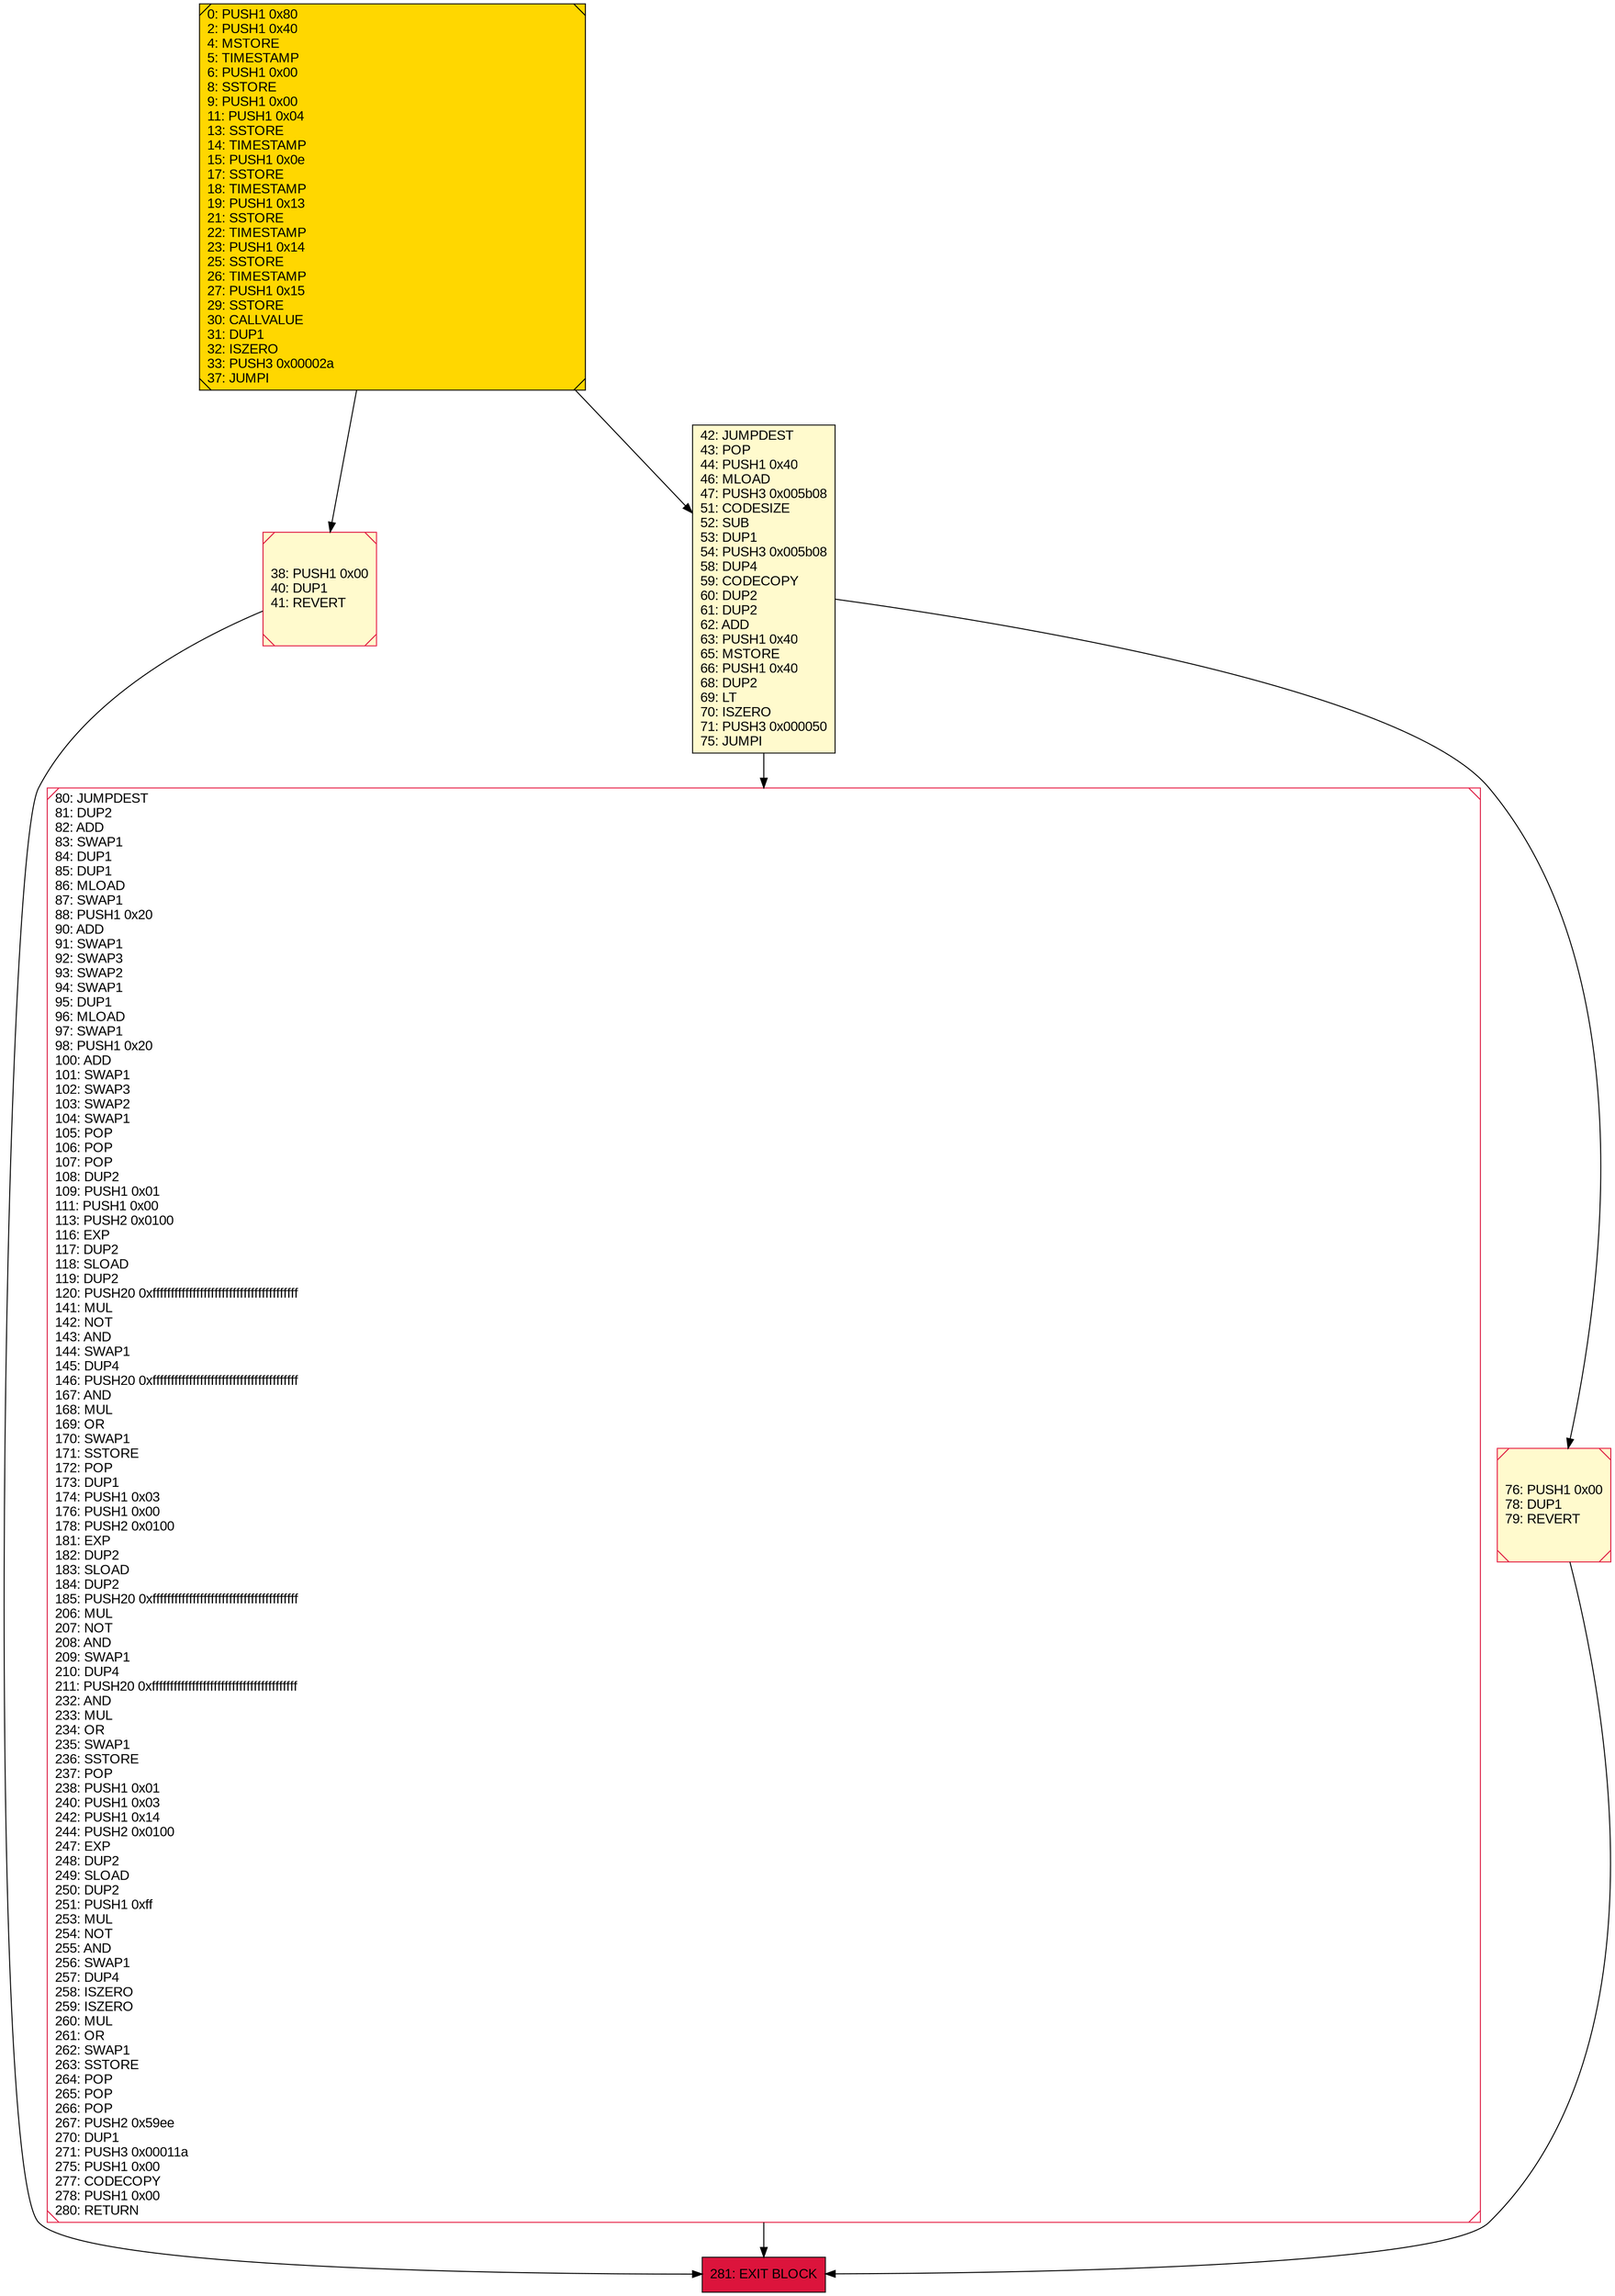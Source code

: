 digraph G {
bgcolor=transparent rankdir=UD;
node [shape=box style=filled color=black fillcolor=white fontname=arial fontcolor=black];
80 [label="80: JUMPDEST\l81: DUP2\l82: ADD\l83: SWAP1\l84: DUP1\l85: DUP1\l86: MLOAD\l87: SWAP1\l88: PUSH1 0x20\l90: ADD\l91: SWAP1\l92: SWAP3\l93: SWAP2\l94: SWAP1\l95: DUP1\l96: MLOAD\l97: SWAP1\l98: PUSH1 0x20\l100: ADD\l101: SWAP1\l102: SWAP3\l103: SWAP2\l104: SWAP1\l105: POP\l106: POP\l107: POP\l108: DUP2\l109: PUSH1 0x01\l111: PUSH1 0x00\l113: PUSH2 0x0100\l116: EXP\l117: DUP2\l118: SLOAD\l119: DUP2\l120: PUSH20 0xffffffffffffffffffffffffffffffffffffffff\l141: MUL\l142: NOT\l143: AND\l144: SWAP1\l145: DUP4\l146: PUSH20 0xffffffffffffffffffffffffffffffffffffffff\l167: AND\l168: MUL\l169: OR\l170: SWAP1\l171: SSTORE\l172: POP\l173: DUP1\l174: PUSH1 0x03\l176: PUSH1 0x00\l178: PUSH2 0x0100\l181: EXP\l182: DUP2\l183: SLOAD\l184: DUP2\l185: PUSH20 0xffffffffffffffffffffffffffffffffffffffff\l206: MUL\l207: NOT\l208: AND\l209: SWAP1\l210: DUP4\l211: PUSH20 0xffffffffffffffffffffffffffffffffffffffff\l232: AND\l233: MUL\l234: OR\l235: SWAP1\l236: SSTORE\l237: POP\l238: PUSH1 0x01\l240: PUSH1 0x03\l242: PUSH1 0x14\l244: PUSH2 0x0100\l247: EXP\l248: DUP2\l249: SLOAD\l250: DUP2\l251: PUSH1 0xff\l253: MUL\l254: NOT\l255: AND\l256: SWAP1\l257: DUP4\l258: ISZERO\l259: ISZERO\l260: MUL\l261: OR\l262: SWAP1\l263: SSTORE\l264: POP\l265: POP\l266: POP\l267: PUSH2 0x59ee\l270: DUP1\l271: PUSH3 0x00011a\l275: PUSH1 0x00\l277: CODECOPY\l278: PUSH1 0x00\l280: RETURN\l" shape=Msquare color=crimson ];
38 [label="38: PUSH1 0x00\l40: DUP1\l41: REVERT\l" fillcolor=lemonchiffon shape=Msquare color=crimson ];
0 [label="0: PUSH1 0x80\l2: PUSH1 0x40\l4: MSTORE\l5: TIMESTAMP\l6: PUSH1 0x00\l8: SSTORE\l9: PUSH1 0x00\l11: PUSH1 0x04\l13: SSTORE\l14: TIMESTAMP\l15: PUSH1 0x0e\l17: SSTORE\l18: TIMESTAMP\l19: PUSH1 0x13\l21: SSTORE\l22: TIMESTAMP\l23: PUSH1 0x14\l25: SSTORE\l26: TIMESTAMP\l27: PUSH1 0x15\l29: SSTORE\l30: CALLVALUE\l31: DUP1\l32: ISZERO\l33: PUSH3 0x00002a\l37: JUMPI\l" fillcolor=lemonchiffon shape=Msquare fillcolor=gold ];
281 [label="281: EXIT BLOCK\l" fillcolor=crimson ];
76 [label="76: PUSH1 0x00\l78: DUP1\l79: REVERT\l" fillcolor=lemonchiffon shape=Msquare color=crimson ];
42 [label="42: JUMPDEST\l43: POP\l44: PUSH1 0x40\l46: MLOAD\l47: PUSH3 0x005b08\l51: CODESIZE\l52: SUB\l53: DUP1\l54: PUSH3 0x005b08\l58: DUP4\l59: CODECOPY\l60: DUP2\l61: DUP2\l62: ADD\l63: PUSH1 0x40\l65: MSTORE\l66: PUSH1 0x40\l68: DUP2\l69: LT\l70: ISZERO\l71: PUSH3 0x000050\l75: JUMPI\l" fillcolor=lemonchiffon ];
42 -> 76;
76 -> 281;
0 -> 42;
80 -> 281;
0 -> 38;
38 -> 281;
42 -> 80;
}